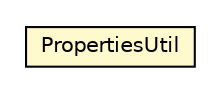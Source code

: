 #!/usr/local/bin/dot
#
# Class diagram 
# Generated by UMLGraph version R5_6_6-8-g8d7759 (http://www.umlgraph.org/)
#

digraph G {
	edge [fontname="Helvetica",fontsize=10,labelfontname="Helvetica",labelfontsize=10];
	node [fontname="Helvetica",fontsize=10,shape=plaintext];
	nodesep=0.25;
	ranksep=0.5;
	// org.dayatang.db.PropertiesUtil
	c83986 [label=<<table title="org.dayatang.db.PropertiesUtil" border="0" cellborder="1" cellspacing="0" cellpadding="2" port="p" bgcolor="lemonChiffon" href="./PropertiesUtil.html">
		<tr><td><table border="0" cellspacing="0" cellpadding="1">
<tr><td align="center" balign="center"> PropertiesUtil </td></tr>
		</table></td></tr>
		</table>>, URL="./PropertiesUtil.html", fontname="Helvetica", fontcolor="black", fontsize=10.0];
}

